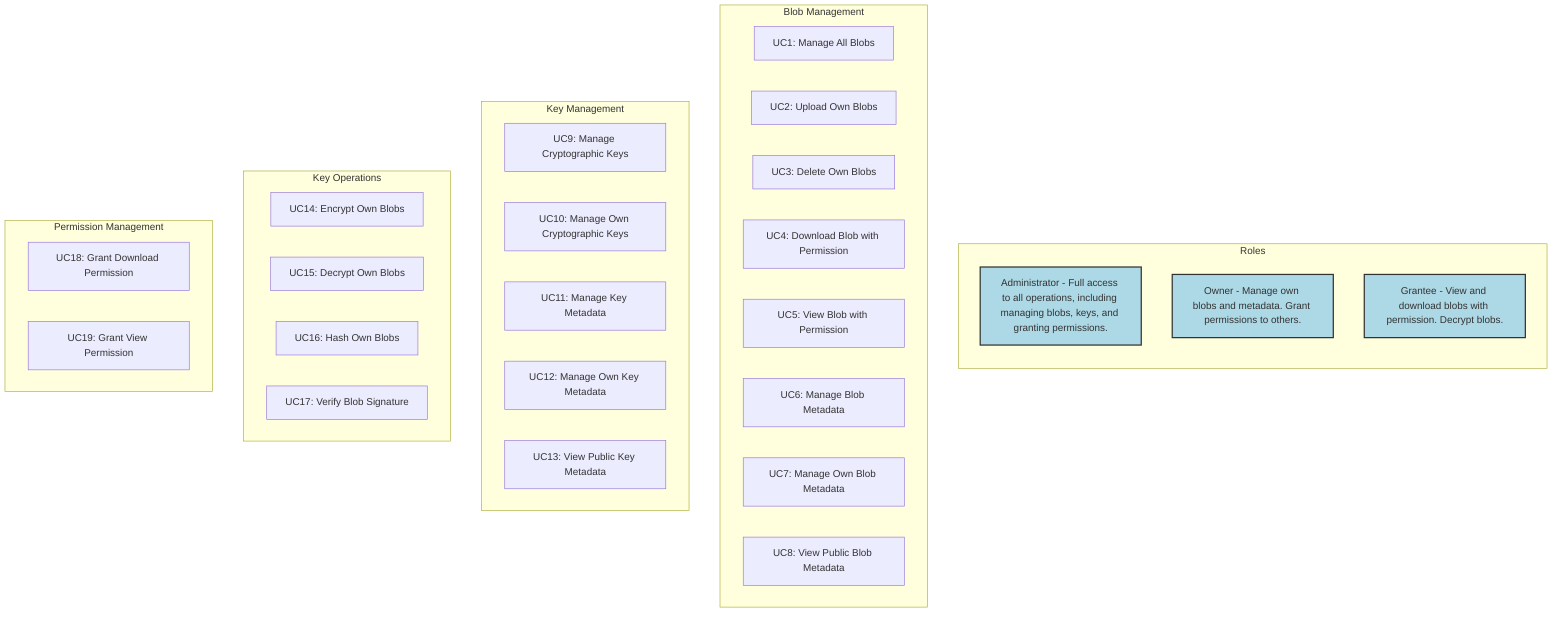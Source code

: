 graph TB;

%% Actors (Users) with text below each actor and separators
subgraph Roles ["Roles"]
    direction TB
    Admin["Administrator - Full access to all operations, including managing blobs, keys, and granting permissions."]
    
    Owner["Owner - Manage own blobs and metadata. Grant permissions to others."]
    
    Grantee["Grantee - View and download blobs with permission. Decrypt blobs."]
end

%% Use Cases Grouped by Domain
subgraph Blob_Management ["Blob Management"]
    UC1["UC1: Manage All Blobs"]
    UC2["UC2: Upload Own Blobs"]
    UC3["UC3: Delete Own Blobs"]
    UC4["UC4: Download Blob with Permission"]
    UC5["UC5: View Blob with Permission"]
    UC6["UC6: Manage Blob Metadata"]
    UC7["UC7: Manage Own Blob Metadata"]
    UC8["UC8: View Public Blob Metadata"]
end

subgraph Key_Management ["Key Management"]
    UC9["UC9: Manage Cryptographic Keys"]
    UC10["UC10: Manage Own Cryptographic Keys"]
    UC11["UC11: Manage Key Metadata"]
    UC12["UC12: Manage Own Key Metadata"]
    UC13["UC13: View Public Key Metadata"]
end

subgraph Key_Operations ["Key Operations"]
    UC14["UC14: Encrypt Own Blobs"]
    UC15["UC15: Decrypt Own Blobs"]
    UC16["UC16: Hash Own Blobs"]
    UC17["UC17: Verify Blob Signature"]
end

subgraph Permission_Management ["Permission Management"]
    UC18["UC18: Grant Download Permission"]
    UC19["UC19: Grant View Permission"]
end

%% Class definitions for actors
classDef actor fill:#ADD8E6,stroke:#333,stroke-width:2px;
class Admin,Owner,Grantee actor;

%% Class definitions for domains
class Blob_Management fill:#FFD700,stroke:#333,stroke-width:2px;
class Key_Management fill:#90EE90,stroke:#333,stroke-width:2px;
class Key_Operations fill:#98FB98,stroke:#333,stroke-width:2px;
class Permission_Management fill:#FF6347,stroke:#333,stroke-width:2px;